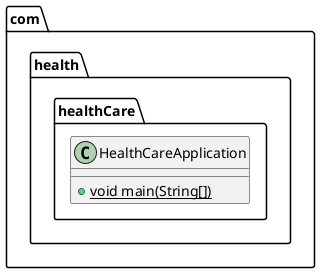 @startuml
class com.health.healthCare.HealthCareApplication {
+ {static} void main(String[])
}

@enduml